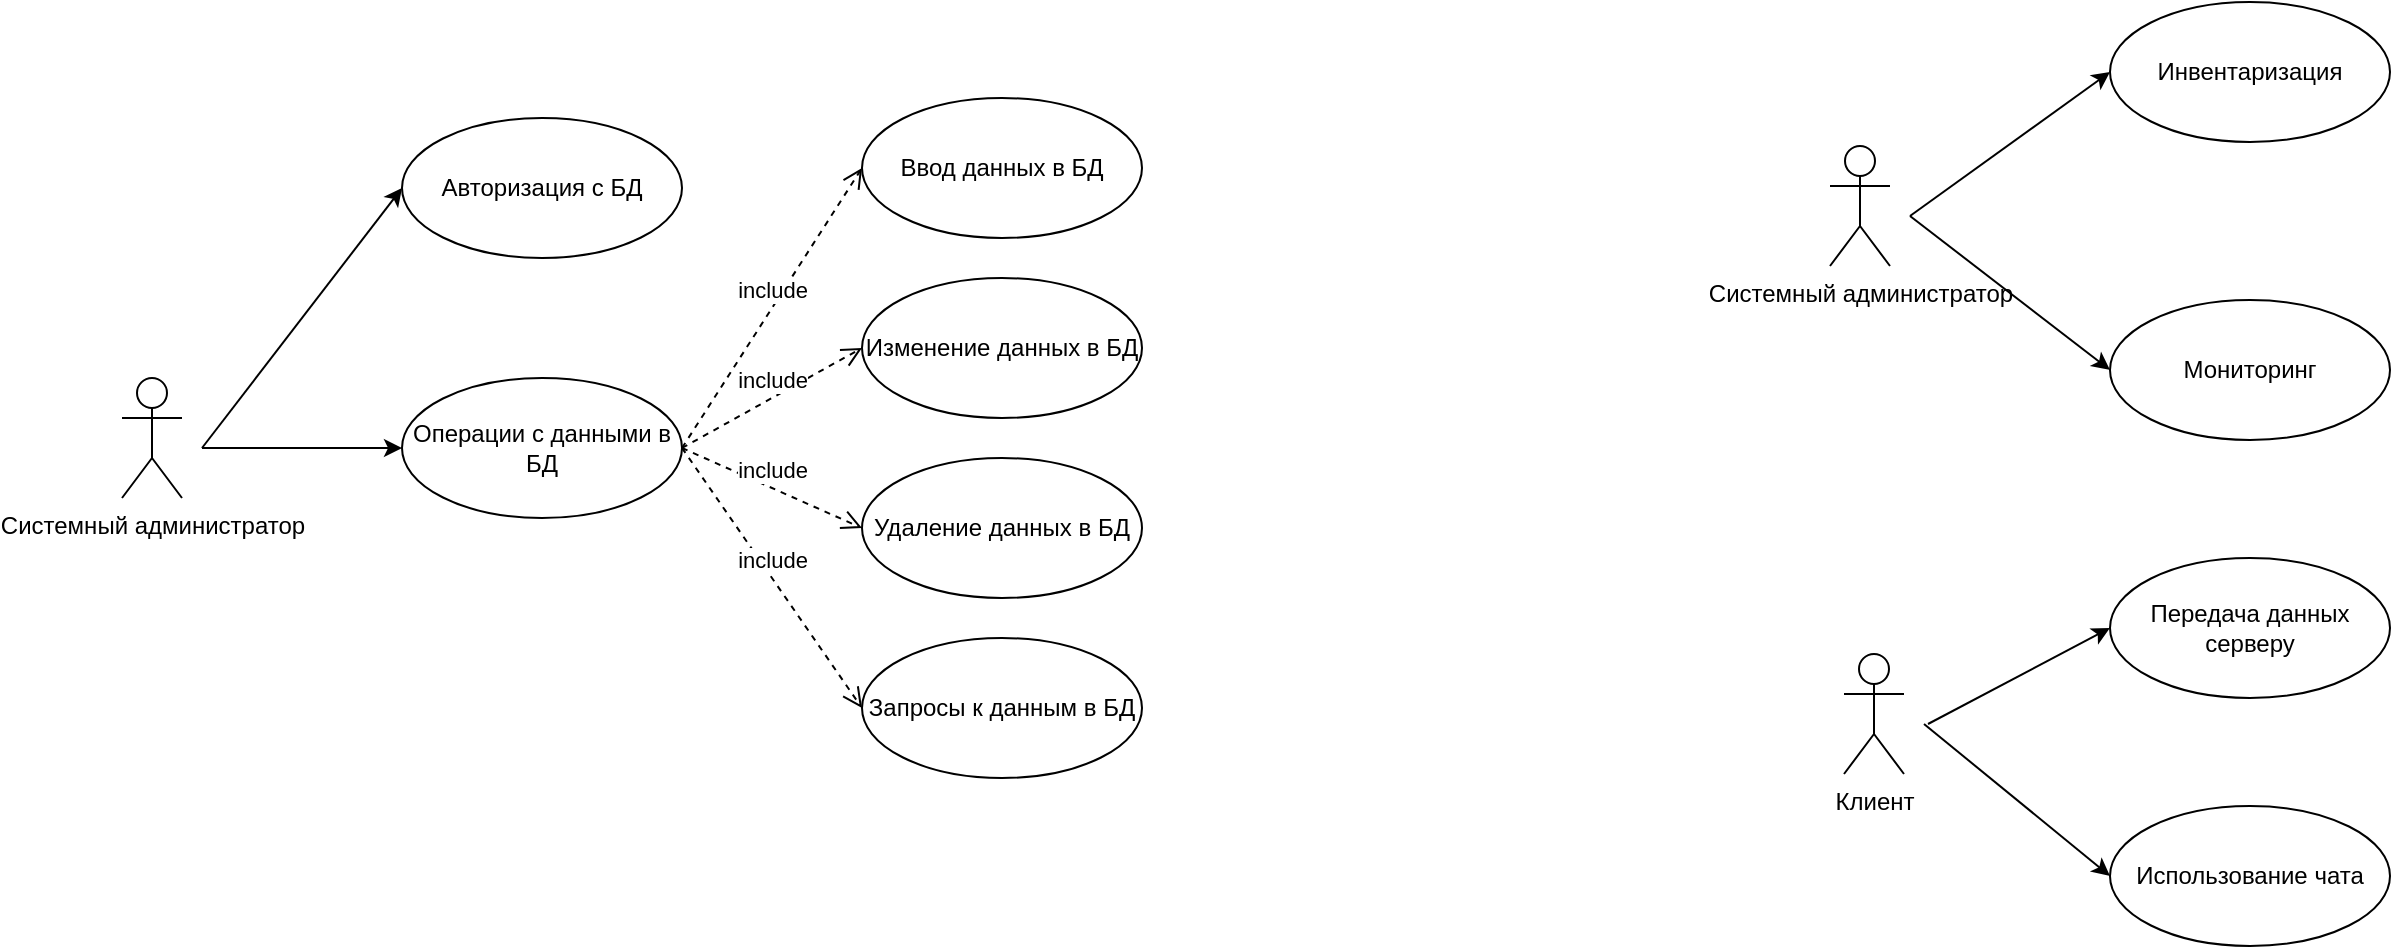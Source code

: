 <mxfile version="13.1.14" type="github">
  <diagram id="RC0_b64wAdmyMu5P7v91" name="Page-1">
    <mxGraphModel dx="1182" dy="715" grid="0" gridSize="10" guides="1" tooltips="1" connect="1" arrows="1" fold="1" page="0" pageScale="1" pageWidth="1100" pageHeight="850" math="0" shadow="0">
      <root>
        <mxCell id="0" />
        <mxCell id="1" parent="0" />
        <mxCell id="IA-KHhUkWGW9DsU5HXB7-1" value="Системный администратор" style="shape=umlActor;verticalLabelPosition=bottom;labelBackgroundColor=#ffffff;verticalAlign=top;html=1;" parent="1" vertex="1">
          <mxGeometry x="120" y="220" width="30" height="60" as="geometry" />
        </mxCell>
        <mxCell id="xqiQ21x0fGV3KOlMGPGb-1" value="Операции с данными в БД" style="ellipse;whiteSpace=wrap;html=1;" parent="1" vertex="1">
          <mxGeometry x="260" y="220" width="140" height="70" as="geometry" />
        </mxCell>
        <mxCell id="xqiQ21x0fGV3KOlMGPGb-2" value="Ввод данных в БД" style="ellipse;whiteSpace=wrap;html=1;" parent="1" vertex="1">
          <mxGeometry x="490" y="80" width="140" height="70" as="geometry" />
        </mxCell>
        <mxCell id="xqiQ21x0fGV3KOlMGPGb-3" value="Изменение данных в БД" style="ellipse;whiteSpace=wrap;html=1;" parent="1" vertex="1">
          <mxGeometry x="490" y="170" width="140" height="70" as="geometry" />
        </mxCell>
        <mxCell id="xqiQ21x0fGV3KOlMGPGb-4" value="Удаление данных в БД" style="ellipse;whiteSpace=wrap;html=1;" parent="1" vertex="1">
          <mxGeometry x="490" y="260" width="140" height="70" as="geometry" />
        </mxCell>
        <mxCell id="xqiQ21x0fGV3KOlMGPGb-5" value="Запросы к данным в БД" style="ellipse;whiteSpace=wrap;html=1;" parent="1" vertex="1">
          <mxGeometry x="490" y="350" width="140" height="70" as="geometry" />
        </mxCell>
        <mxCell id="xqiQ21x0fGV3KOlMGPGb-7" value="" style="endArrow=classic;html=1;entryX=0;entryY=0.5;entryDx=0;entryDy=0;" parent="1" target="xqiQ21x0fGV3KOlMGPGb-1" edge="1">
          <mxGeometry width="50" height="50" relative="1" as="geometry">
            <mxPoint x="160" y="255" as="sourcePoint" />
            <mxPoint x="230" y="110" as="targetPoint" />
          </mxGeometry>
        </mxCell>
        <mxCell id="xqiQ21x0fGV3KOlMGPGb-8" value="include" style="html=1;verticalAlign=bottom;endArrow=open;dashed=1;endSize=8;entryX=0;entryY=0.5;entryDx=0;entryDy=0;exitX=1;exitY=0.5;exitDx=0;exitDy=0;" parent="1" source="xqiQ21x0fGV3KOlMGPGb-1" target="xqiQ21x0fGV3KOlMGPGb-2" edge="1">
          <mxGeometry relative="1" as="geometry">
            <mxPoint x="290" y="180" as="sourcePoint" />
            <mxPoint x="390" y="120" as="targetPoint" />
          </mxGeometry>
        </mxCell>
        <mxCell id="xqiQ21x0fGV3KOlMGPGb-9" value="include" style="html=1;verticalAlign=bottom;endArrow=open;dashed=1;endSize=8;entryX=0;entryY=0.5;entryDx=0;entryDy=0;exitX=1;exitY=0.5;exitDx=0;exitDy=0;" parent="1" source="xqiQ21x0fGV3KOlMGPGb-1" target="xqiQ21x0fGV3KOlMGPGb-3" edge="1">
          <mxGeometry relative="1" as="geometry">
            <mxPoint x="430" y="265" as="sourcePoint" />
            <mxPoint x="500" y="125" as="targetPoint" />
          </mxGeometry>
        </mxCell>
        <mxCell id="xqiQ21x0fGV3KOlMGPGb-10" value="include" style="html=1;verticalAlign=bottom;endArrow=open;dashed=1;endSize=8;entryX=0;entryY=0.5;entryDx=0;entryDy=0;exitX=1;exitY=0.5;exitDx=0;exitDy=0;" parent="1" source="xqiQ21x0fGV3KOlMGPGb-1" target="xqiQ21x0fGV3KOlMGPGb-4" edge="1">
          <mxGeometry relative="1" as="geometry">
            <mxPoint x="460" y="260" as="sourcePoint" />
            <mxPoint x="510" y="135" as="targetPoint" />
          </mxGeometry>
        </mxCell>
        <mxCell id="xqiQ21x0fGV3KOlMGPGb-11" value="include" style="html=1;verticalAlign=bottom;endArrow=open;dashed=1;endSize=8;entryX=0;entryY=0.5;entryDx=0;entryDy=0;exitX=1;exitY=0.5;exitDx=0;exitDy=0;" parent="1" source="xqiQ21x0fGV3KOlMGPGb-1" target="xqiQ21x0fGV3KOlMGPGb-5" edge="1">
          <mxGeometry relative="1" as="geometry">
            <mxPoint x="420" y="300" as="sourcePoint" />
            <mxPoint x="520" y="145" as="targetPoint" />
          </mxGeometry>
        </mxCell>
        <mxCell id="xqiQ21x0fGV3KOlMGPGb-12" value="Авторизация с БД" style="ellipse;whiteSpace=wrap;html=1;" parent="1" vertex="1">
          <mxGeometry x="260" y="90" width="140" height="70" as="geometry" />
        </mxCell>
        <mxCell id="xqiQ21x0fGV3KOlMGPGb-13" value="" style="endArrow=classic;html=1;entryX=0;entryY=0.5;entryDx=0;entryDy=0;" parent="1" target="xqiQ21x0fGV3KOlMGPGb-12" edge="1">
          <mxGeometry width="50" height="50" relative="1" as="geometry">
            <mxPoint x="160" y="255" as="sourcePoint" />
            <mxPoint x="270" y="265" as="targetPoint" />
          </mxGeometry>
        </mxCell>
        <mxCell id="85FI1tHs7YjN2u3SJlDD-1" value="Клиент" style="shape=umlActor;verticalLabelPosition=bottom;labelBackgroundColor=#ffffff;verticalAlign=top;html=1;outlineConnect=0;" parent="1" vertex="1">
          <mxGeometry x="981" y="358" width="30" height="60" as="geometry" />
        </mxCell>
        <mxCell id="85FI1tHs7YjN2u3SJlDD-3" value="Использование чата" style="ellipse;whiteSpace=wrap;html=1;" parent="1" vertex="1">
          <mxGeometry x="1114" y="434" width="140" height="70" as="geometry" />
        </mxCell>
        <mxCell id="85FI1tHs7YjN2u3SJlDD-5" value="" style="endArrow=classic;html=1;entryX=0;entryY=0.5;entryDx=0;entryDy=0;" parent="1" target="85FI1tHs7YjN2u3SJlDD-3" edge="1">
          <mxGeometry width="50" height="50" relative="1" as="geometry">
            <mxPoint x="1021" y="393" as="sourcePoint" />
            <mxPoint x="1091" y="328" as="targetPoint" />
          </mxGeometry>
        </mxCell>
        <mxCell id="UM9hcY5EQKEuTIKxdmUp-1" value="Системный администратор" style="shape=umlActor;verticalLabelPosition=bottom;labelBackgroundColor=#ffffff;verticalAlign=top;html=1;" vertex="1" parent="1">
          <mxGeometry x="974" y="104" width="30" height="60" as="geometry" />
        </mxCell>
        <mxCell id="UM9hcY5EQKEuTIKxdmUp-2" value="Мониторинг" style="ellipse;whiteSpace=wrap;html=1;" vertex="1" parent="1">
          <mxGeometry x="1114" y="181" width="140" height="70" as="geometry" />
        </mxCell>
        <mxCell id="UM9hcY5EQKEuTIKxdmUp-3" value="" style="endArrow=classic;html=1;entryX=0;entryY=0.5;entryDx=0;entryDy=0;" edge="1" target="UM9hcY5EQKEuTIKxdmUp-2" parent="1">
          <mxGeometry width="50" height="50" relative="1" as="geometry">
            <mxPoint x="1014" y="139" as="sourcePoint" />
            <mxPoint x="1084" y="-6" as="targetPoint" />
          </mxGeometry>
        </mxCell>
        <mxCell id="UM9hcY5EQKEuTIKxdmUp-4" value="Инвентаризация" style="ellipse;whiteSpace=wrap;html=1;" vertex="1" parent="1">
          <mxGeometry x="1114" y="32" width="140" height="70" as="geometry" />
        </mxCell>
        <mxCell id="UM9hcY5EQKEuTIKxdmUp-5" value="" style="endArrow=classic;html=1;entryX=0;entryY=0.5;entryDx=0;entryDy=0;" edge="1" target="UM9hcY5EQKEuTIKxdmUp-4" parent="1">
          <mxGeometry width="50" height="50" relative="1" as="geometry">
            <mxPoint x="1014" y="139" as="sourcePoint" />
            <mxPoint x="1124" y="149" as="targetPoint" />
          </mxGeometry>
        </mxCell>
        <mxCell id="UM9hcY5EQKEuTIKxdmUp-6" value="Передача данных серверу" style="ellipse;whiteSpace=wrap;html=1;" vertex="1" parent="1">
          <mxGeometry x="1114" y="310" width="140" height="70" as="geometry" />
        </mxCell>
        <mxCell id="UM9hcY5EQKEuTIKxdmUp-7" value="" style="endArrow=classic;html=1;entryX=0;entryY=0.5;entryDx=0;entryDy=0;" edge="1" parent="1" target="UM9hcY5EQKEuTIKxdmUp-6">
          <mxGeometry width="50" height="50" relative="1" as="geometry">
            <mxPoint x="1023" y="393" as="sourcePoint" />
            <mxPoint x="1132" y="216" as="targetPoint" />
          </mxGeometry>
        </mxCell>
      </root>
    </mxGraphModel>
  </diagram>
</mxfile>
